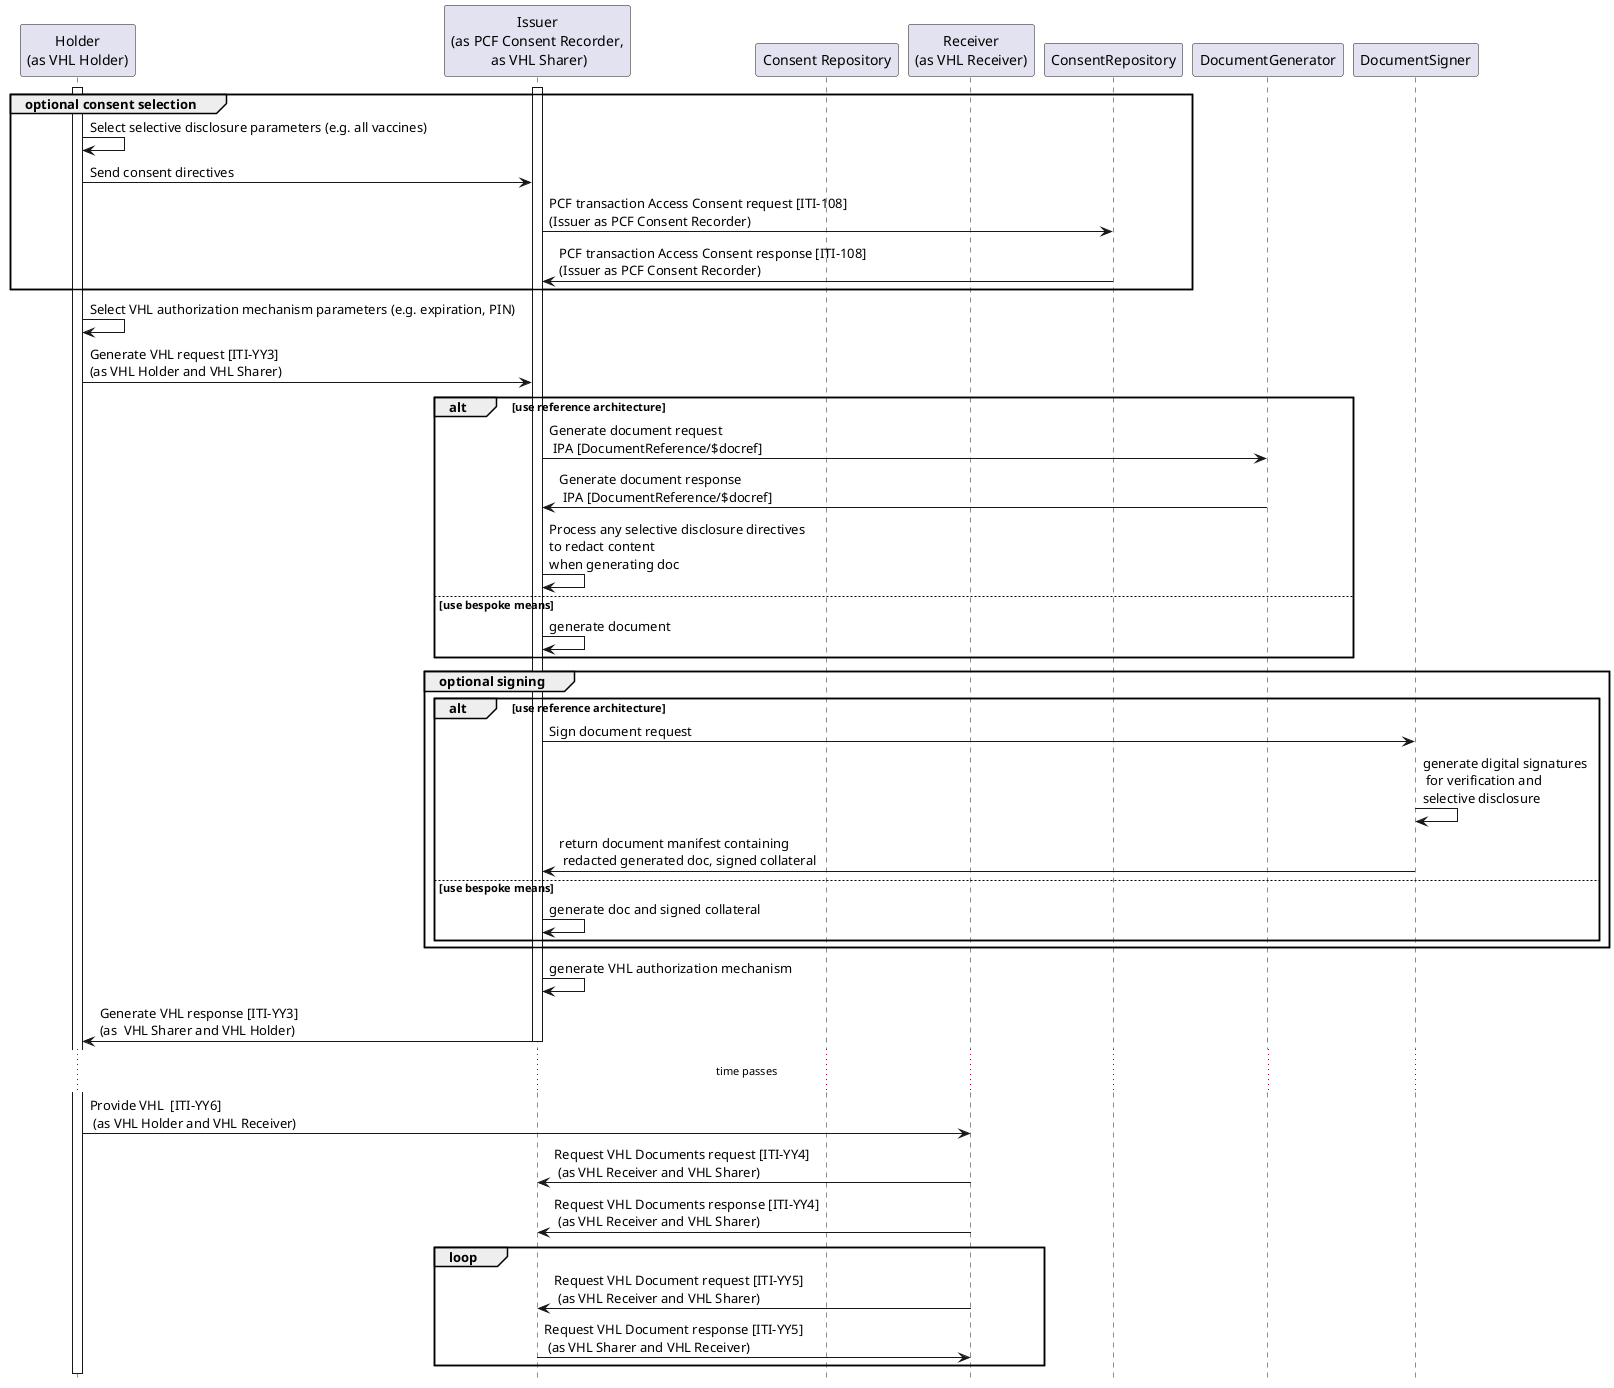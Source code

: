 @startuml
skinparam svgDimensionStyle false
hide footbox
participant "Holder\n(as VHL Holder)" as Holder
participant "Issuer\n(as PCF Consent Recorder,\n as VHL Sharer)" as Issuer
participant "Consent Repository" as PCFConsentRepository
participant "Receiver\n(as VHL Receiver)" as Receiver

activate Holder
activate Issuer


group optional consent selection
  Holder -> Holder : Select selective disclosure parameters (e.g. all vaccines)
  Holder -> Issuer : Send consent directives			
  Issuer -> ConsentRepository: PCF transaction Access Consent request [ITI-108]\n(Issuer as PCF Consent Recorder)
  ConsentRepository -> Issuer: PCF transaction Access Consent response [ITI-108]\n(Issuer as PCF Consent Recorder)			
end group

Holder -> Holder : Select VHL authorization mechanism parameters (e.g. expiration, PIN)
Holder -> Issuer : Generate VHL request [ITI-YY3] \n(as VHL Holder and VHL Sharer)				
alt use reference architecture
  Issuer -> DocumentGenerator: Generate document request\n IPA [DocumentReference/$docref]
  DocumentGenerator -> Issuer: Generate document response\n IPA [DocumentReference/$docref]
Issuer -> Issuer: Process any selective disclosure directives\nto redact content\nwhen generating doc

else use bespoke means
  Issuer -> Issuer : generate document
end

group optional signing
  alt use reference architecture			
    Issuer -> DocumentSigner: Sign document request
    DocumentSigner -> DocumentSigner: generate digital signatures\n for verification and\nselective disclosure
    DocumentSigner -> Issuer: return document manifest containing\n redacted generated doc, signed collateral
  else use bespoke means
    Issuer -> Issuer: generate doc and signed collateral
  end					
end 
					
Issuer -> Issuer : generate VHL authorization mechanism		
		
Issuer -> Holder : Generate VHL response [ITI-YY3] \n(as  VHL Sharer and VHL Holder)
deactivate Issuer
... time passes ...				

Holder -> Receiver : Provide VHL  [ITI-YY6]\n (as VHL Holder and VHL Receiver)
Receiver -> Issuer : Request VHL Documents request [ITI-YY4]\n (as VHL Receiver and VHL Sharer)
Receiver -> Issuer : Request VHL Documents response [ITI-YY4]\n (as VHL Receiver and VHL Sharer)
loop
 Receiver -> Issuer : Request VHL Document request [ITI-YY5]\n (as VHL Receiver and VHL Sharer)
 Issuer -> Receiver : Request VHL Document response [ITI-YY5]\n (as VHL Sharer and VHL Receiver)
end loop

@enduml
